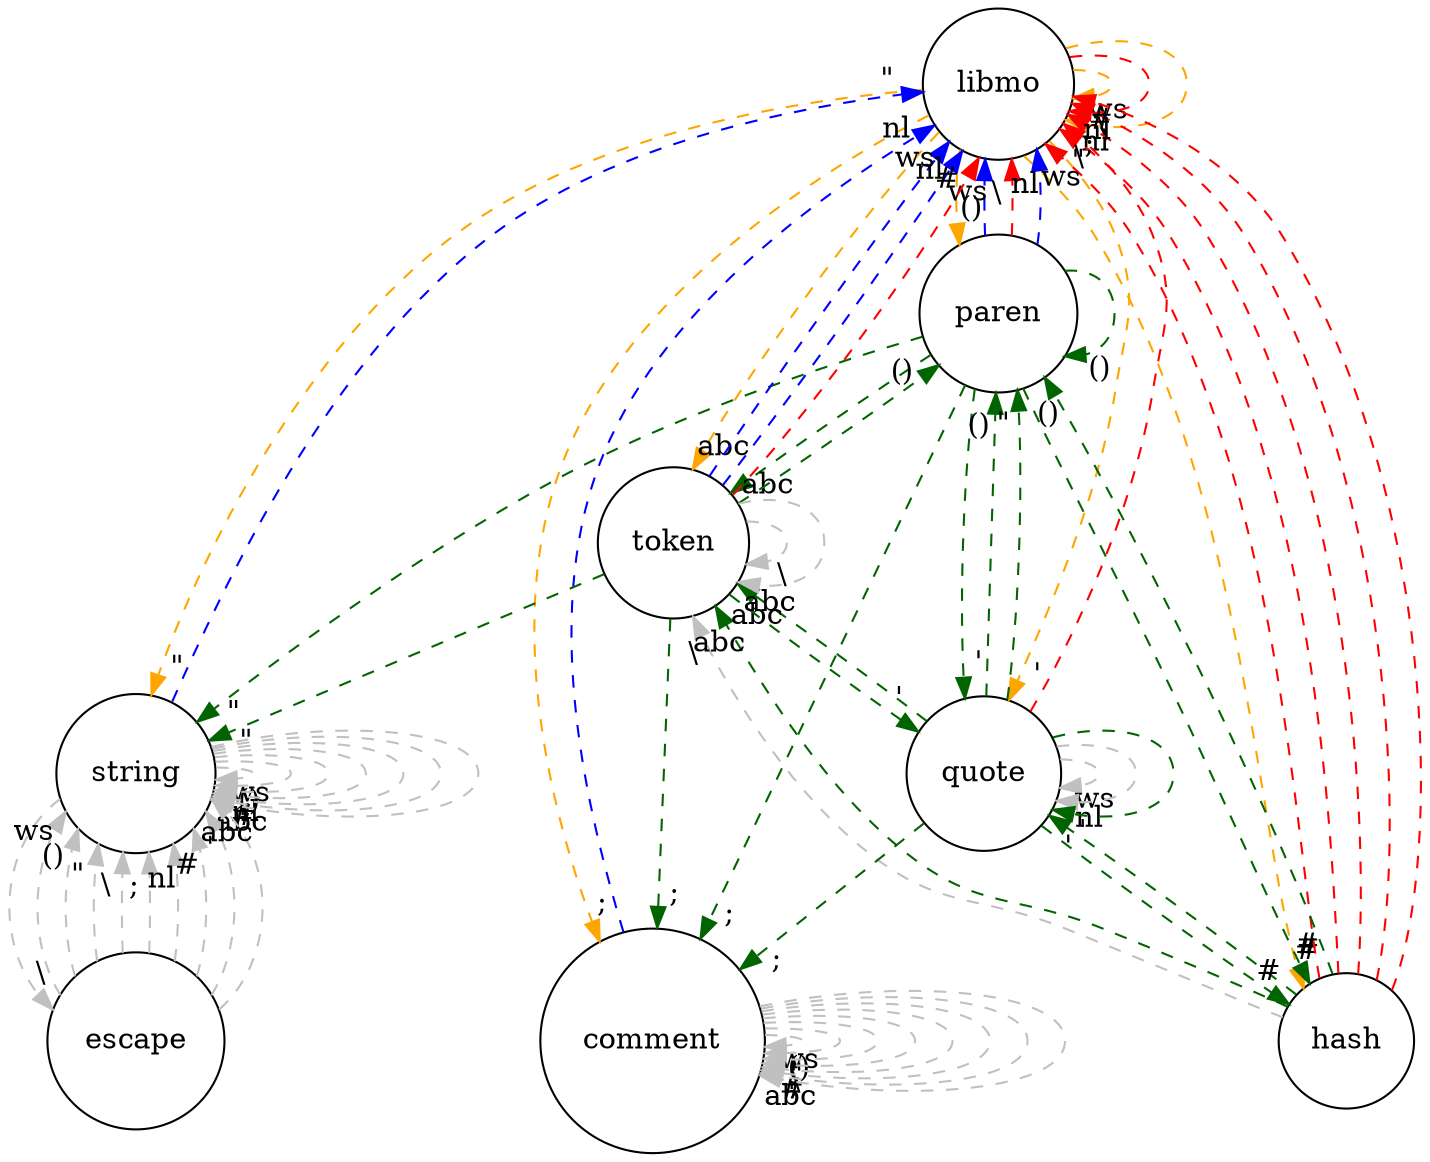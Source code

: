 digraph {
  overlap=scale;node[shape=circle];
  libmo->libmo[headlabel="ws",color=orange,labeldistance=1.8,style=dashed];
  libmo->paren[headlabel="()",color=orange,labeldistance=1.8,style=dashed];
  libmo->string[headlabel="\"",color=orange,labeldistance=1.8,style=dashed];
  libmo->libmo[headlabel="\\",color=red,labeldistance=1.8,style=dashed];
  libmo->comment[headlabel=";",color=orange,labeldistance=1.8,style=dashed];
  libmo->libmo[headlabel="nl",color=orange,labeldistance=1.8,style=dashed];
  libmo->hash[headlabel="#",color=orange,labeldistance=1.8,style=dashed];
  libmo->quote[headlabel="'",color=orange,labeldistance=1.8,style=dashed];
  libmo->token[headlabel="abc",color=orange,labeldistance=1.8,style=dashed];
  token->libmo[headlabel="ws",color=blue,labeldistance=1.8,style=dashed];
  token->paren[headlabel="()",color=darkgreen,labeldistance=1.8,style=dashed];
  token->string[headlabel="\"",color=darkgreen,labeldistance=1.8,style=dashed];
  token->token[headlabel="\\",color=gray,labeldistance=1.8,style=dashed];
  token->comment[headlabel=";",color=darkgreen,labeldistance=1.8,style=dashed];
  token->libmo[headlabel="nl",color=blue,labeldistance=1.8,style=dashed];
  token->libmo[headlabel="#",color=red,labeldistance=1.8,style=dashed];
  token->quote[headlabel="'",color=darkgreen,labeldistance=1.8,style=dashed];
  token->token[headlabel="abc",color=gray,labeldistance=1.8,style=dashed];
  string->string[headlabel="ws",color=gray,labeldistance=1.8,style=dashed];
  string->string[headlabel="()",color=gray,labeldistance=1.8,style=dashed];
  string->libmo[headlabel="\"",color=blue,labeldistance=1.8,style=dashed];
  string->escape[headlabel="\\",color=gray,labeldistance=1.8,style=dashed];
  string->string[headlabel=";",color=gray,labeldistance=1.8,style=dashed];
  string->string[headlabel="nl",color=gray,labeldistance=1.8,style=dashed];
  string->string[headlabel="#",color=gray,labeldistance=1.8,style=dashed];
  string->string[headlabel="'",color=gray,labeldistance=1.8,style=dashed];
  string->string[headlabel="abc",color=gray,labeldistance=1.8,style=dashed];
  escape->string[headlabel="ws",color=gray,labeldistance=1.8,style=dashed];
  escape->string[headlabel="()",color=gray,labeldistance=1.8,style=dashed];
  escape->string[headlabel="\"",color=gray,labeldistance=1.8,style=dashed];
  escape->string[headlabel="\\",color=gray,labeldistance=1.8,style=dashed];
  escape->string[headlabel=";",color=gray,labeldistance=1.8,style=dashed];
  escape->string[headlabel="nl",color=gray,labeldistance=1.8,style=dashed];
  escape->string[headlabel="#",color=gray,labeldistance=1.8,style=dashed];
  escape->string[headlabel="'",color=gray,labeldistance=1.8,style=dashed];
  escape->string[headlabel="abc",color=gray,labeldistance=1.8,style=dashed];
  paren->libmo[headlabel="ws",color=blue,labeldistance=1.8,style=dashed];
  paren->paren[headlabel="()",color=darkgreen,labeldistance=1.8,style=dashed];
  paren->string[headlabel="\"",color=darkgreen,labeldistance=1.8,style=dashed];
  paren->libmo[headlabel="\\",color=red,labeldistance=1.8,style=dashed];
  paren->comment[headlabel=";",color=darkgreen,labeldistance=1.8,style=dashed];
  paren->libmo[headlabel="nl",color=blue,labeldistance=1.8,style=dashed];
  paren->hash[headlabel="#",color=darkgreen,labeldistance=1.8,style=dashed];
  paren->quote[headlabel="'",color=darkgreen,labeldistance=1.8,style=dashed];
  paren->token[headlabel="abc",color=darkgreen,labeldistance=1.8,style=dashed];
  comment->comment[headlabel="ws",color=gray,labeldistance=1.8,style=dashed];
  comment->comment[headlabel="()",color=gray,labeldistance=1.8,style=dashed];
  comment->comment[headlabel="\"",color=gray,labeldistance=1.8,style=dashed];
  comment->comment[headlabel="\\",color=gray,labeldistance=1.8,style=dashed];
  comment->comment[headlabel=";",color=gray,labeldistance=1.8,style=dashed];
  comment->libmo[headlabel="nl",color=blue,labeldistance=1.8,style=dashed];
  comment->comment[headlabel="#",color=gray,labeldistance=1.8,style=dashed];
  comment->comment[headlabel="'",color=gray,labeldistance=1.8,style=dashed];
  comment->comment[headlabel="abc",color=gray,labeldistance=1.8,style=dashed];
  hash->libmo[headlabel="ws",color=red,labeldistance=1.8,style=dashed];
  hash->paren[headlabel="()",color=darkgreen,labeldistance=1.8,style=dashed];
  hash->libmo[headlabel="\"",color=red,labeldistance=1.8,style=dashed];
  hash->token[headlabel="\\",color=gray,labeldistance=1.8,style=dashed];
  hash->libmo[headlabel=";",color=red,labeldistance=1.8,style=dashed];
  hash->libmo[headlabel="nl",color=red,labeldistance=1.8,style=dashed];
  hash->libmo[headlabel="#",color=red,labeldistance=1.8,style=dashed];
  hash->quote[headlabel="'",color=darkgreen,labeldistance=1.8,style=dashed];
  hash->token[headlabel="abc",color=darkgreen,labeldistance=1.8,style=dashed];
  quote->quote[headlabel="ws",color=gray,labeldistance=1.8,style=dashed];
  quote->paren[headlabel="()",color=darkgreen,labeldistance=1.8,style=dashed];
  quote->paren[headlabel="\"",color=darkgreen,labeldistance=1.8,style=dashed];
  quote->libmo[headlabel="\\",color=red,labeldistance=1.8,style=dashed];
  quote->comment[headlabel=";",color=darkgreen,labeldistance=1.8,style=dashed];
  quote->quote[headlabel="nl",color=gray,labeldistance=1.8,style=dashed];
  quote->hash[headlabel="#",color=darkgreen,labeldistance=1.8,style=dashed];
  quote->quote[headlabel="'",color=darkgreen,labeldistance=1.8,style=dashed];
  quote->token[headlabel="abc",color=darkgreen,labeldistance=1.8,style=dashed];
}
